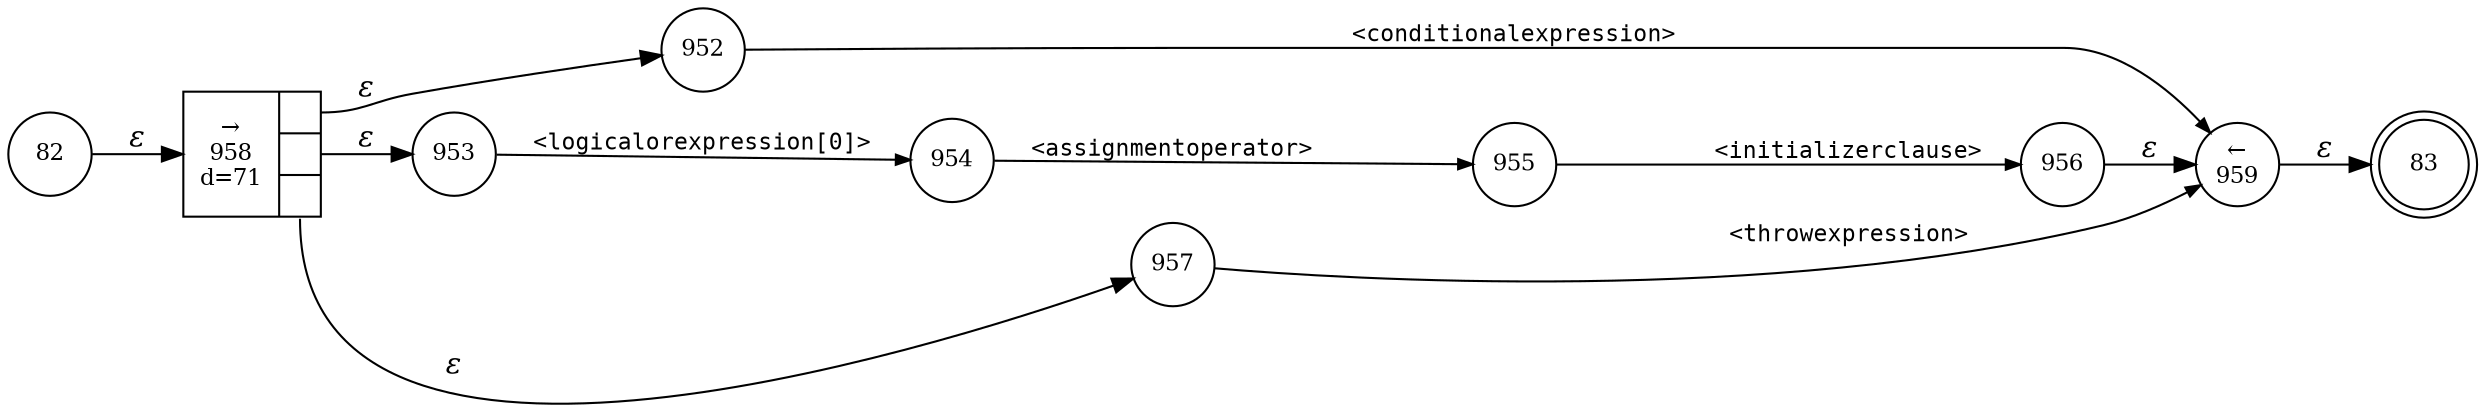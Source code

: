 digraph ATN {
rankdir=LR;
s83[fontsize=11, label="83", shape=doublecircle, fixedsize=true, width=.6];
s82[fontsize=11,label="82", shape=circle, fixedsize=true, width=.55, peripheries=1];
s952[fontsize=11,label="952", shape=circle, fixedsize=true, width=.55, peripheries=1];
s953[fontsize=11,label="953", shape=circle, fixedsize=true, width=.55, peripheries=1];
s954[fontsize=11,label="954", shape=circle, fixedsize=true, width=.55, peripheries=1];
s955[fontsize=11,label="955", shape=circle, fixedsize=true, width=.55, peripheries=1];
s956[fontsize=11,label="956", shape=circle, fixedsize=true, width=.55, peripheries=1];
s957[fontsize=11,label="957", shape=circle, fixedsize=true, width=.55, peripheries=1];
s958[fontsize=11,label="{&rarr;\n958\nd=71|{<p0>|<p1>|<p2>}}", shape=record, fixedsize=false, peripheries=1];
s959[fontsize=11,label="&larr;\n959", shape=circle, fixedsize=true, width=.55, peripheries=1];
s82 -> s958 [fontname="Times-Italic", label="&epsilon;"];
s958:p0 -> s952 [fontname="Times-Italic", label="&epsilon;"];
s958:p1 -> s953 [fontname="Times-Italic", label="&epsilon;"];
s958:p2 -> s957 [fontname="Times-Italic", label="&epsilon;"];
s952 -> s959 [fontsize=11, fontname="Courier", arrowsize=.7, label = "<conditionalexpression>", arrowhead = normal];
s953 -> s954 [fontsize=11, fontname="Courier", arrowsize=.7, label = "<logicalorexpression[0]>", arrowhead = normal];
s957 -> s959 [fontsize=11, fontname="Courier", arrowsize=.7, label = "<throwexpression>", arrowhead = normal];
s959 -> s83 [fontname="Times-Italic", label="&epsilon;"];
s954 -> s955 [fontsize=11, fontname="Courier", arrowsize=.7, label = "<assignmentoperator>", arrowhead = normal];
s955 -> s956 [fontsize=11, fontname="Courier", arrowsize=.7, label = "<initializerclause>", arrowhead = normal];
s956 -> s959 [fontname="Times-Italic", label="&epsilon;"];
}